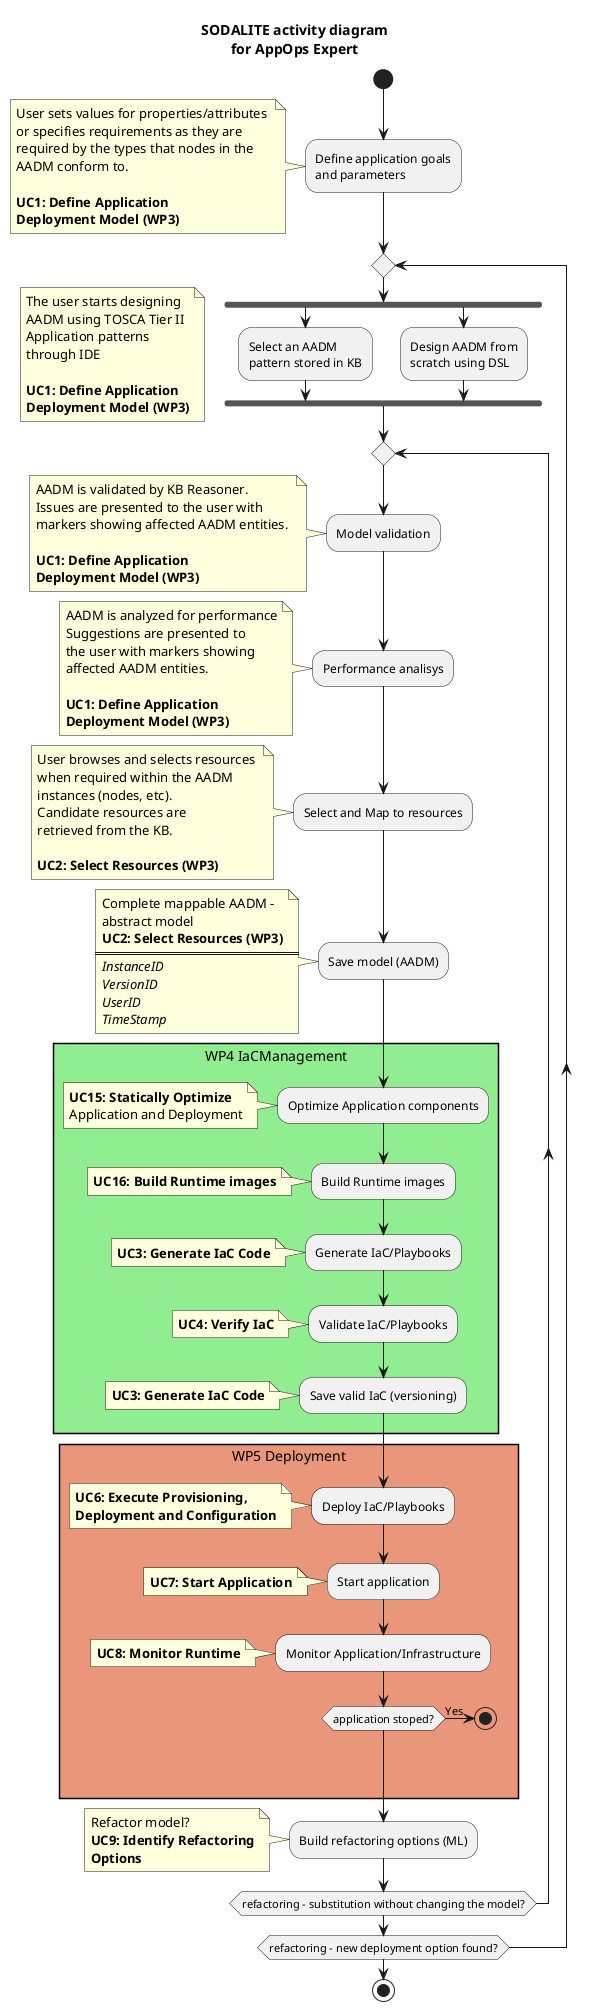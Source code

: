 @startuml
Title SODALITE activity diagram\nfor AppOps Expert
start

'WP3 deployment modelling
:Define application goals\nand parameters;
note left
User sets values for properties/attributes 
or specifies requirements as they are 
required by the types that nodes in the
AADM conform to.

**UC1: Define Application**
**Deployment Model (WP3)**
end note

repeat

fork

:Select an AADM\npattern stored in KB;
fork again
:Design AADM from\nscratch using DSL;
end fork 
note left
The user starts designing
AADM using TOSCA Tier II
Application patterns
through IDE  

**UC1: Define Application**
**Deployment Model (WP3)**
end note

repeat

:Model validation;
note left
AADM is validated by KB Reasoner. 
Issues are presented to the user with
markers showing affected AADM entities. 

**UC1: Define Application**
**Deployment Model (WP3)**
end note

:Performance analisys;
note left
AADM is analyzed for performance
Suggestions are presented to 
the user with markers showing 
affected AADM entities.

**UC1: Define Application**
**Deployment Model (WP3)**
end note

:Select and Map to resources;
note left
User browses and selects resources 
when required within the AADM 
instances (nodes, etc). 
Candidate resources are 
retrieved from the KB. 

**UC2: Select Resources (WP3)**
end note
:Save model (AADM);

note left
Complete mappable AADM -
abstract model
**UC2: Select Resources (WP3)**
====
//InstanceID//
//VersionID//
//UserID//
//TimeStamp//
end note


rectangle "WP4 IaCManagement" #LightGreen{
:Optimize Application components;
note left
**UC15: Statically Optimize**
Application and Deployment
end note

:Build Runtime images;
note left
**UC16: Build Runtime images**
end note

:Generate IaC/Playbooks;
note left
**UC3: Generate IaC Code**
end note

:Validate IaC/Playbooks;
note left
**UC4: Verify IaC**
end note

:Save valid IaC (versioning);
note left
**UC3: Generate IaC Code**
end note
}

rectangle "WP5 Deployment" #DarkSalmon{
:Deploy IaC/Playbooks;
note left
**UC6: Execute Provisioning,**
**Deployment and Configuration**
end note

:Start application;
note left
**UC7: Start Application**
end note

:Monitor Application/Infrastructure;
note left
**UC8: Monitor Runtime**
end note


if (application stoped?) then (Yes)
  stop
endif
}

:Build refactoring options (ML);
note left
Refactor model?
**UC9: Identify Refactoring**
**Options**
end note


repeat while (refactoring - substitution without changing the model?) 
repeat while (refactoring - new deployment option found?) 
stop

@enduml
